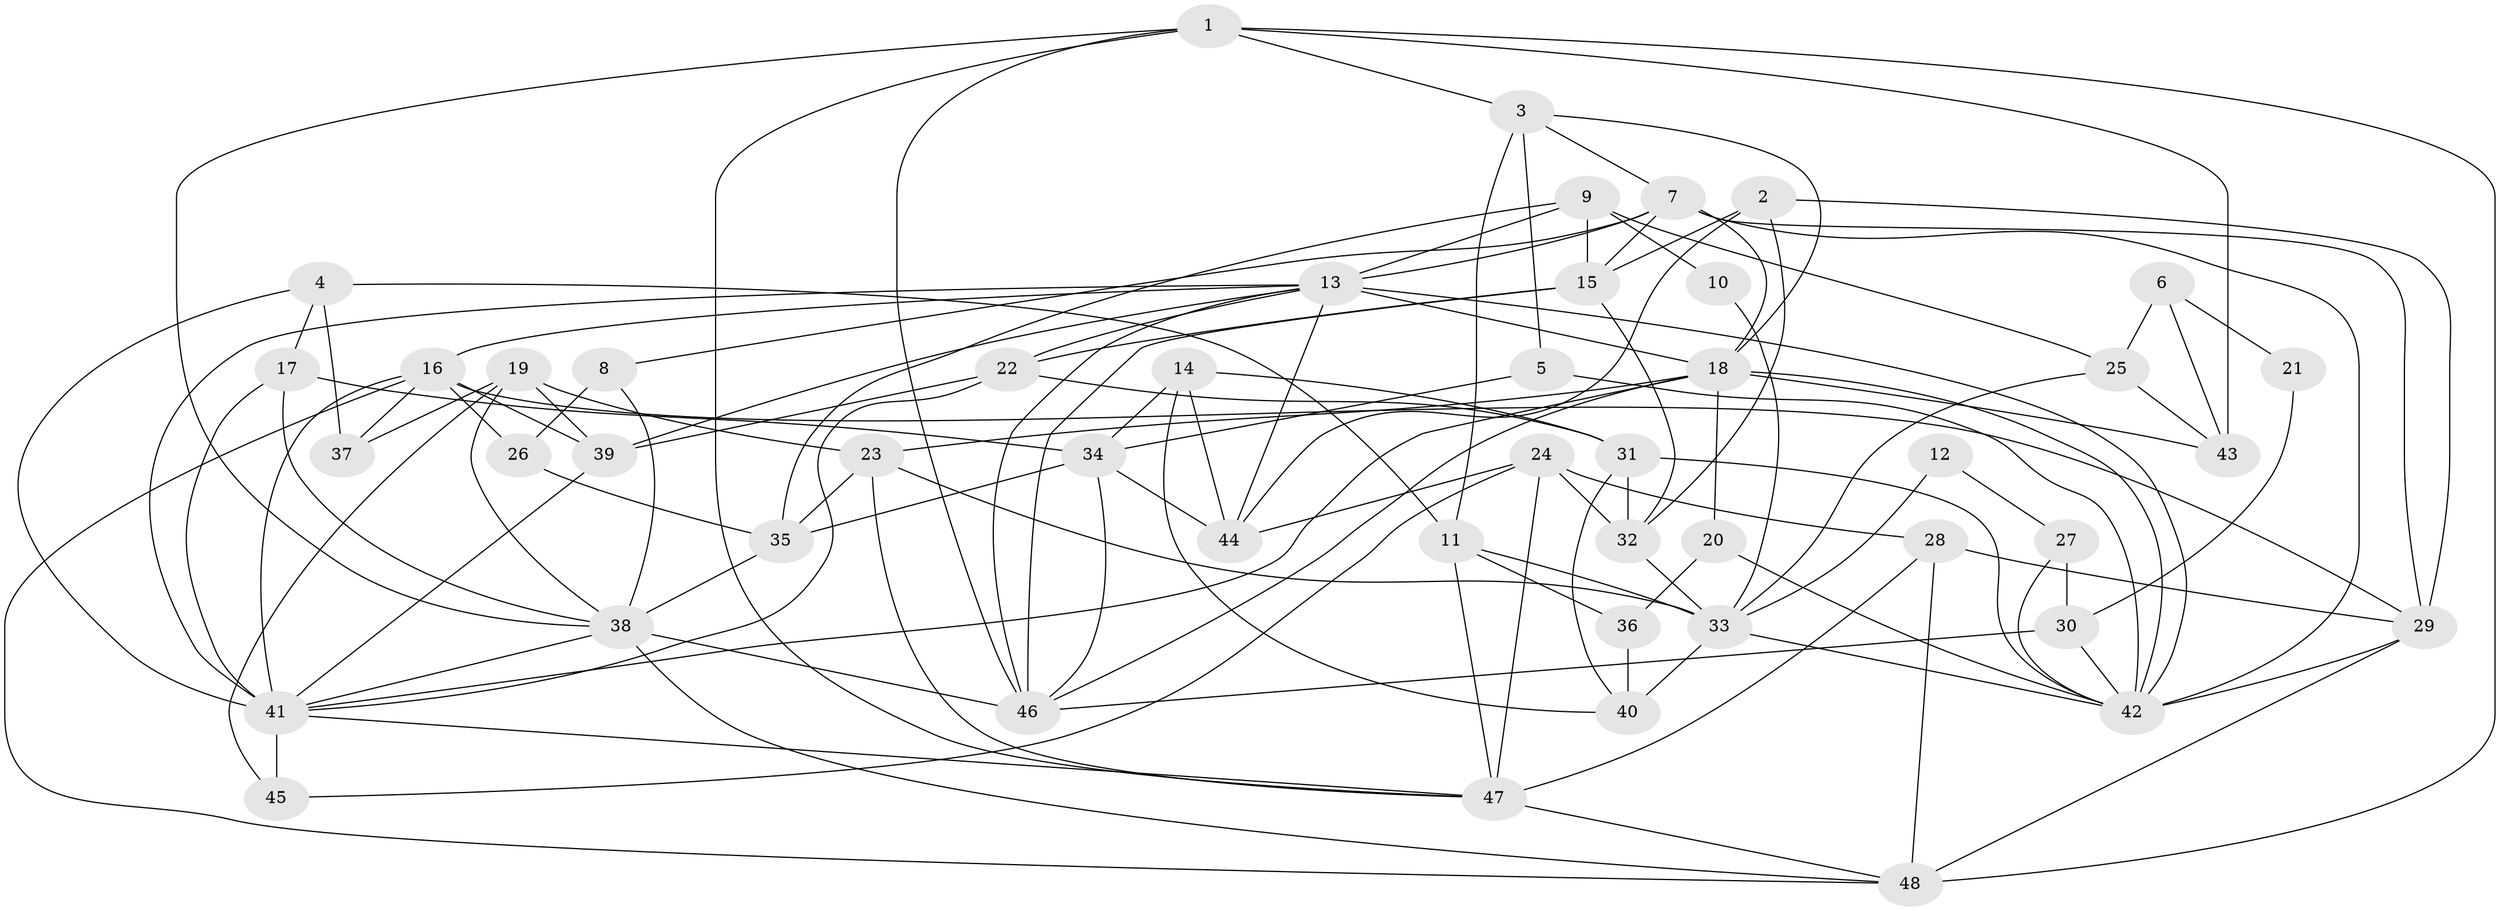 // original degree distribution, {5: 0.22105263157894736, 4: 0.22105263157894736, 3: 0.35789473684210527, 6: 0.05263157894736842, 2: 0.08421052631578947, 7: 0.05263157894736842, 8: 0.010526315789473684}
// Generated by graph-tools (version 1.1) at 2025/02/03/09/25 03:02:09]
// undirected, 48 vertices, 121 edges
graph export_dot {
graph [start="1"]
  node [color=gray90,style=filled];
  1;
  2;
  3;
  4;
  5;
  6;
  7;
  8;
  9;
  10;
  11;
  12;
  13;
  14;
  15;
  16;
  17;
  18;
  19;
  20;
  21;
  22;
  23;
  24;
  25;
  26;
  27;
  28;
  29;
  30;
  31;
  32;
  33;
  34;
  35;
  36;
  37;
  38;
  39;
  40;
  41;
  42;
  43;
  44;
  45;
  46;
  47;
  48;
  1 -- 3 [weight=1.0];
  1 -- 38 [weight=1.0];
  1 -- 43 [weight=1.0];
  1 -- 46 [weight=2.0];
  1 -- 47 [weight=1.0];
  1 -- 48 [weight=2.0];
  2 -- 15 [weight=1.0];
  2 -- 29 [weight=2.0];
  2 -- 32 [weight=1.0];
  2 -- 44 [weight=1.0];
  3 -- 5 [weight=1.0];
  3 -- 7 [weight=1.0];
  3 -- 11 [weight=1.0];
  3 -- 18 [weight=1.0];
  4 -- 11 [weight=1.0];
  4 -- 17 [weight=1.0];
  4 -- 37 [weight=1.0];
  4 -- 41 [weight=1.0];
  5 -- 34 [weight=1.0];
  5 -- 42 [weight=1.0];
  6 -- 21 [weight=2.0];
  6 -- 25 [weight=1.0];
  6 -- 43 [weight=1.0];
  7 -- 8 [weight=1.0];
  7 -- 13 [weight=2.0];
  7 -- 15 [weight=1.0];
  7 -- 18 [weight=1.0];
  7 -- 29 [weight=1.0];
  7 -- 42 [weight=1.0];
  8 -- 26 [weight=1.0];
  8 -- 38 [weight=1.0];
  9 -- 10 [weight=1.0];
  9 -- 13 [weight=1.0];
  9 -- 15 [weight=1.0];
  9 -- 25 [weight=1.0];
  9 -- 35 [weight=1.0];
  10 -- 33 [weight=1.0];
  11 -- 33 [weight=1.0];
  11 -- 36 [weight=1.0];
  11 -- 47 [weight=1.0];
  12 -- 27 [weight=1.0];
  12 -- 33 [weight=2.0];
  13 -- 16 [weight=1.0];
  13 -- 18 [weight=2.0];
  13 -- 22 [weight=1.0];
  13 -- 39 [weight=1.0];
  13 -- 41 [weight=1.0];
  13 -- 42 [weight=1.0];
  13 -- 44 [weight=1.0];
  13 -- 46 [weight=1.0];
  14 -- 31 [weight=1.0];
  14 -- 34 [weight=1.0];
  14 -- 40 [weight=1.0];
  14 -- 44 [weight=1.0];
  15 -- 22 [weight=1.0];
  15 -- 32 [weight=1.0];
  15 -- 46 [weight=1.0];
  16 -- 26 [weight=1.0];
  16 -- 29 [weight=1.0];
  16 -- 37 [weight=1.0];
  16 -- 39 [weight=1.0];
  16 -- 41 [weight=1.0];
  16 -- 48 [weight=1.0];
  17 -- 34 [weight=1.0];
  17 -- 38 [weight=1.0];
  17 -- 41 [weight=1.0];
  18 -- 20 [weight=1.0];
  18 -- 23 [weight=2.0];
  18 -- 41 [weight=2.0];
  18 -- 42 [weight=1.0];
  18 -- 43 [weight=2.0];
  18 -- 46 [weight=1.0];
  19 -- 23 [weight=1.0];
  19 -- 37 [weight=1.0];
  19 -- 38 [weight=1.0];
  19 -- 39 [weight=2.0];
  19 -- 45 [weight=1.0];
  20 -- 36 [weight=1.0];
  20 -- 42 [weight=1.0];
  21 -- 30 [weight=1.0];
  22 -- 31 [weight=1.0];
  22 -- 39 [weight=1.0];
  22 -- 41 [weight=1.0];
  23 -- 33 [weight=1.0];
  23 -- 35 [weight=1.0];
  23 -- 47 [weight=1.0];
  24 -- 28 [weight=1.0];
  24 -- 32 [weight=1.0];
  24 -- 44 [weight=1.0];
  24 -- 45 [weight=1.0];
  24 -- 47 [weight=2.0];
  25 -- 33 [weight=1.0];
  25 -- 43 [weight=1.0];
  26 -- 35 [weight=1.0];
  27 -- 30 [weight=1.0];
  27 -- 42 [weight=1.0];
  28 -- 29 [weight=1.0];
  28 -- 47 [weight=1.0];
  28 -- 48 [weight=1.0];
  29 -- 42 [weight=2.0];
  29 -- 48 [weight=1.0];
  30 -- 42 [weight=1.0];
  30 -- 46 [weight=1.0];
  31 -- 32 [weight=1.0];
  31 -- 40 [weight=1.0];
  31 -- 42 [weight=1.0];
  32 -- 33 [weight=2.0];
  33 -- 40 [weight=1.0];
  33 -- 42 [weight=1.0];
  34 -- 35 [weight=1.0];
  34 -- 44 [weight=1.0];
  34 -- 46 [weight=1.0];
  35 -- 38 [weight=1.0];
  36 -- 40 [weight=2.0];
  38 -- 41 [weight=1.0];
  38 -- 46 [weight=1.0];
  38 -- 48 [weight=1.0];
  39 -- 41 [weight=2.0];
  41 -- 45 [weight=2.0];
  41 -- 47 [weight=1.0];
  47 -- 48 [weight=1.0];
}
